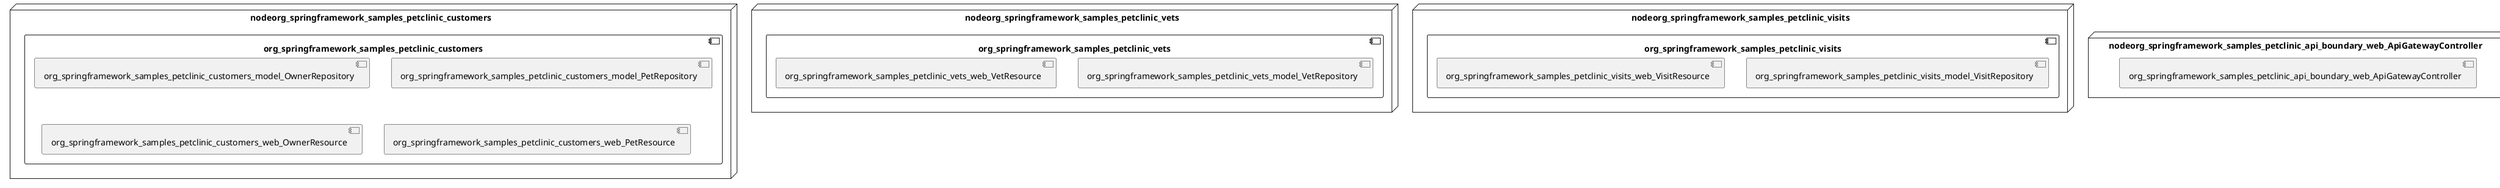 @startuml
skinparam fixCircleLabelOverlapping true
skinparam componentStyle uml2
node nodeorg_springframework_samples_petclinic_customers {
component org_springframework_samples_petclinic_customers {
[org_springframework_samples_petclinic_customers_model_OwnerRepository] [[spring-petclinic-spring-petclinic-microservices.system#_nucVOzfZEe-8s7KuBD-WJQ]]
[org_springframework_samples_petclinic_customers_model_PetRepository] [[spring-petclinic-spring-petclinic-microservices.system#_nucVOzfZEe-8s7KuBD-WJQ]]
[org_springframework_samples_petclinic_customers_web_OwnerResource] [[spring-petclinic-spring-petclinic-microservices.system#_nucVOzfZEe-8s7KuBD-WJQ]]
[org_springframework_samples_petclinic_customers_web_PetResource] [[spring-petclinic-spring-petclinic-microservices.system#_nucVOzfZEe-8s7KuBD-WJQ]]
}
}
node nodeorg_springframework_samples_petclinic_vets {
component org_springframework_samples_petclinic_vets {
[org_springframework_samples_petclinic_vets_model_VetRepository] [[spring-petclinic-spring-petclinic-microservices.system#_nucVOzfZEe-8s7KuBD-WJQ]]
[org_springframework_samples_petclinic_vets_web_VetResource] [[spring-petclinic-spring-petclinic-microservices.system#_nucVOzfZEe-8s7KuBD-WJQ]]
}
}
node nodeorg_springframework_samples_petclinic_visits {
component org_springframework_samples_petclinic_visits {
[org_springframework_samples_petclinic_visits_model_VisitRepository] [[spring-petclinic-spring-petclinic-microservices.system#_nucVOzfZEe-8s7KuBD-WJQ]]
[org_springframework_samples_petclinic_visits_web_VisitResource] [[spring-petclinic-spring-petclinic-microservices.system#_nucVOzfZEe-8s7KuBD-WJQ]]
}
}
node nodeorg_springframework_samples_petclinic_api_boundary_web_ApiGatewayController {
[org_springframework_samples_petclinic_api_boundary_web_ApiGatewayController] [[spring-petclinic-spring-petclinic-microservices.system#_nucVOzfZEe-8s7KuBD-WJQ]]
}

@enduml
